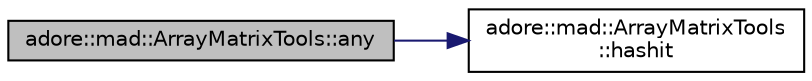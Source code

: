 digraph "adore::mad::ArrayMatrixTools::any"
{
 // LATEX_PDF_SIZE
  edge [fontname="Helvetica",fontsize="10",labelfontname="Helvetica",labelfontsize="10"];
  node [fontname="Helvetica",fontsize="10",shape=record];
  rankdir="LR";
  Node1 [label="adore::mad::ArrayMatrixTools::any",height=0.2,width=0.4,color="black", fillcolor="grey75", style="filled", fontcolor="black",tooltip=" "];
  Node1 -> Node2 [color="midnightblue",fontsize="10",style="solid",fontname="Helvetica"];
  Node2 [label="adore::mad::ArrayMatrixTools\l::hashit",height=0.2,width=0.4,color="black", fillcolor="white", style="filled",URL="$classadore_1_1mad_1_1ArrayMatrixTools.html#a359a7959f40373c48aac3e76f0a37d5f",tooltip=" "];
}
